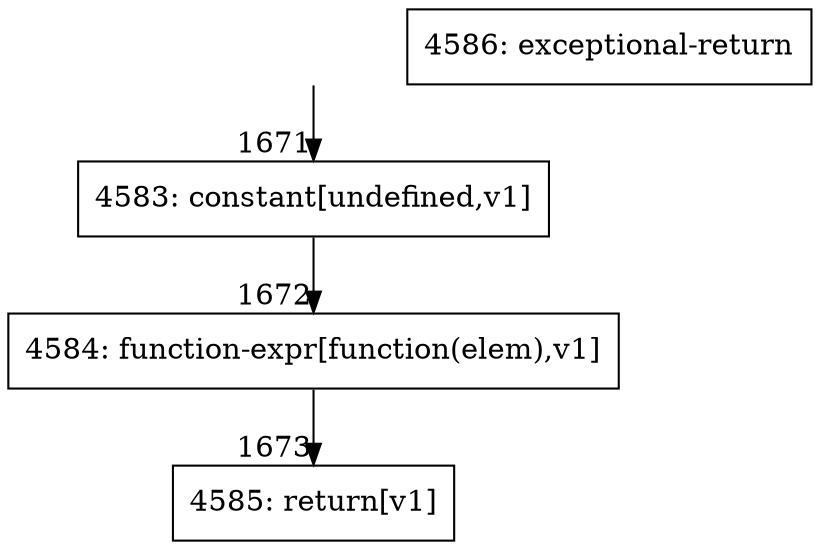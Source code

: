 digraph {
rankdir="TD"
BB_entry113[shape=none,label=""];
BB_entry113 -> BB1671 [tailport=s, headport=n, headlabel="    1671"]
BB1671 [shape=record label="{4583: constant[undefined,v1]}" ] 
BB1671 -> BB1672 [tailport=s, headport=n, headlabel="      1672"]
BB1672 [shape=record label="{4584: function-expr[function(elem),v1]}" ] 
BB1672 -> BB1673 [tailport=s, headport=n, headlabel="      1673"]
BB1673 [shape=record label="{4585: return[v1]}" ] 
BB1674 [shape=record label="{4586: exceptional-return}" ] 
}
